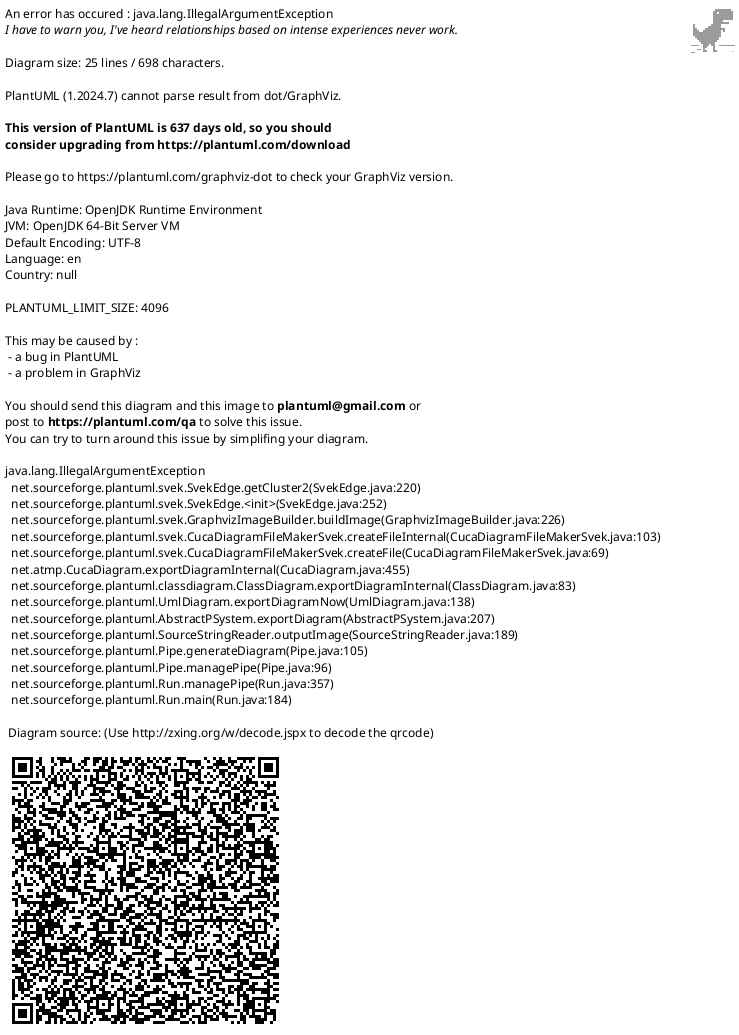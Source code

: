 @startuml

class Lifecycle << object >> {
+entityOneStep(entity: CelestialBody, bodyType: A): (CelestialBody, A)
}
class OperationsOnCelestialBody << object >> {
+updateMass(f: Mass => Mass): CelestialBody
+updateTemperature(f: Temperature => Temperature): CelestialBody
}

class EntityIdentifier << object >>
class Scala2P << object >>
package EntityIdentifier.pl <<File>> {
}
class LifecycleRules {
+updateMassAndTemperature(entity: CelestialBody, bodyType: A): (CelestialBody, A)
}

EntityIdentifier --> Scala2P : use
Lifecycle --> LifecycleRules : use
LifecycleRules --> EntityIdentifier : use
LifecycleRules --> OperationsOnCelestialBody : use
Scala2P --> EntityIdentifier.pl : query

@enduml
